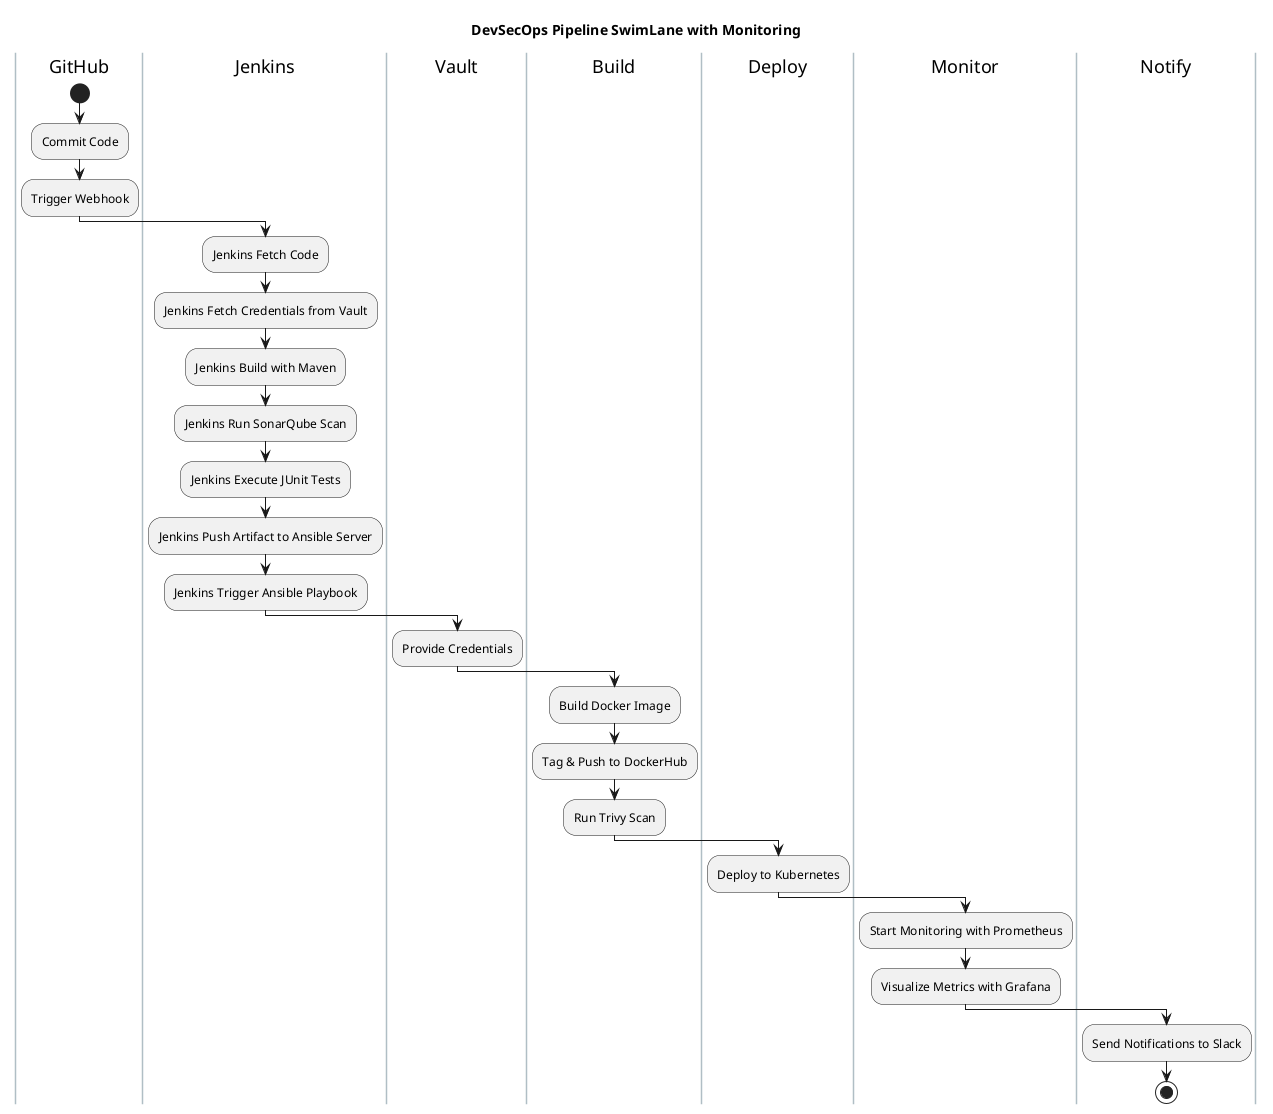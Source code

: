 @startuml
' Define swimlane colors
skinparam backgroundColor #FFFFFF
skinparam swimlane {
    BackgroundColor<<GitHub>> #E3F2FD
    BackgroundColor<<Jenkins>> #FFF3E0
    BackgroundColor<<Build>> #E8F5E9
    BackgroundColor<<Deploy>> #F3E5F5
    BackgroundColor<<Monitor>> #FFEBEE
    BackgroundColor<<Notify>> #FFE0B2
    BorderColor #B0BEC5
    FontColor #000000
}

title DevSecOps Pipeline SwimLane with Monitoring

|GitHub|
start
:Commit Code;
:Trigger Webhook;

|Jenkins|
:Jenkins Fetch Code;
:Jenkins Fetch Credentials from Vault;
:Jenkins Build with Maven;
:Jenkins Run SonarQube Scan;
:Jenkins Execute JUnit Tests;
:Jenkins Push Artifact to Ansible Server;
:Jenkins Trigger Ansible Playbook;

|Vault|
:Provide Credentials;

|Build|
:Build Docker Image;
:Tag & Push to DockerHub;
:Run Trivy Scan;

|Deploy|
:Deploy to Kubernetes;

|Monitor|
:Start Monitoring with Prometheus;
:Visualize Metrics with Grafana;

|Notify|
:Send Notifications to Slack;

stop
@enduml

